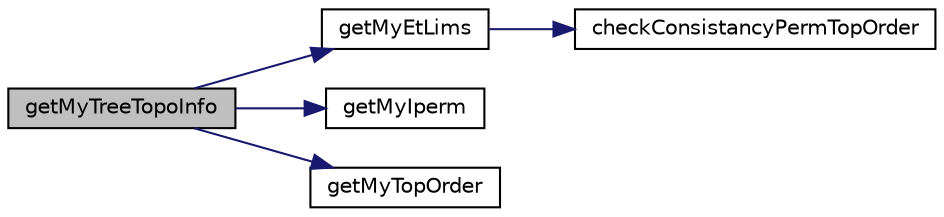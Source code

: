 digraph "getMyTreeTopoInfo"
{
 // LATEX_PDF_SIZE
  edge [fontname="Helvetica",fontsize="10",labelfontname="Helvetica",labelfontsize="10"];
  node [fontname="Helvetica",fontsize="10",shape=record];
  rankdir="LR";
  Node1 [label="getMyTreeTopoInfo",height=0.2,width=0.4,color="black", fillcolor="grey75", style="filled", fontcolor="black",tooltip=" "];
  Node1 -> Node2 [color="midnightblue",fontsize="10",style="solid",fontname="Helvetica"];
  Node2 [label="getMyEtLims",height=0.2,width=0.4,color="black", fillcolor="white", style="filled",URL="$supernodal__etree_8c.html#adf47c7cf29437f3fbaa0a2cb0b45acf9",tooltip=" "];
  Node2 -> Node3 [color="midnightblue",fontsize="10",style="solid",fontname="Helvetica"];
  Node3 [label="checkConsistancyPermTopOrder",height=0.2,width=0.4,color="black", fillcolor="white", style="filled",URL="$supernodal__etree_8c.html#ade69581976f1eea5de07dbab3bcd2053",tooltip=" "];
  Node1 -> Node4 [color="midnightblue",fontsize="10",style="solid",fontname="Helvetica"];
  Node4 [label="getMyIperm",height=0.2,width=0.4,color="black", fillcolor="white", style="filled",URL="$supernodal__etree_8c.html#a9d521c41ca56c5eb424db001c32bef6d",tooltip=" "];
  Node1 -> Node5 [color="midnightblue",fontsize="10",style="solid",fontname="Helvetica"];
  Node5 [label="getMyTopOrder",height=0.2,width=0.4,color="black", fillcolor="white", style="filled",URL="$supernodal__etree_8c.html#a4fc96feae0de46df0526b06f3a23e4ff",tooltip=" "];
}
